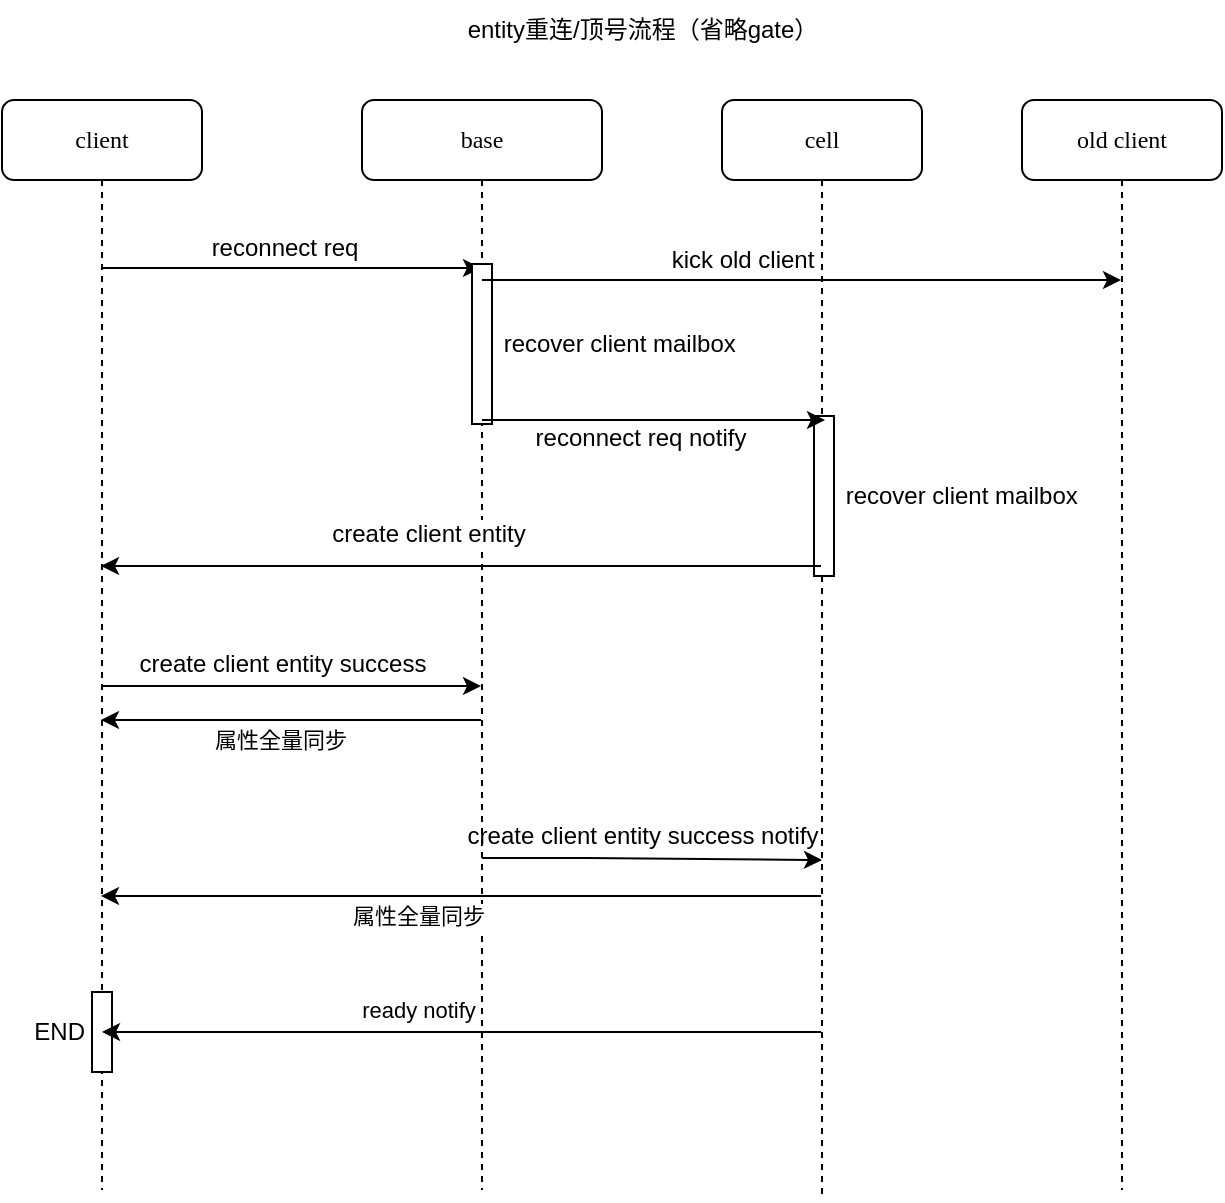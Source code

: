 <mxfile version="20.3.0" type="device"><diagram name="Page-1" id="13e1069c-82ec-6db2-03f1-153e76fe0fe0"><mxGraphModel dx="1055" dy="527" grid="1" gridSize="10" guides="1" tooltips="1" connect="1" arrows="1" fold="1" page="1" pageScale="1" pageWidth="1100" pageHeight="850" background="none" math="0" shadow="0"><root><mxCell id="0"/><mxCell id="1" parent="0"/><mxCell id="7baba1c4bc27f4b0-2" value="client" style="shape=umlLifeline;perimeter=lifelinePerimeter;whiteSpace=wrap;html=1;container=1;collapsible=0;recursiveResize=0;outlineConnect=0;rounded=1;shadow=0;comic=0;labelBackgroundColor=none;strokeWidth=1;fontFamily=Verdana;fontSize=12;align=center;" parent="1" vertex="1"><mxGeometry x="260" y="170" width="100" height="545" as="geometry"/></mxCell><mxCell id="ojT2_yVCDmozjj-x_njR-4" value="" style="endArrow=classic;html=1;rounded=0;" parent="7baba1c4bc27f4b0-2" edge="1"><mxGeometry x="0.006" y="10" relative="1" as="geometry"><mxPoint x="50" y="293" as="sourcePoint"/><mxPoint x="239.5" y="293" as="targetPoint"/><Array as="points"><mxPoint x="116.75" y="293"/></Array><mxPoint as="offset"/></mxGeometry></mxCell><mxCell id="ojT2_yVCDmozjj-x_njR-17" value="END&amp;nbsp; &amp;nbsp; &amp;nbsp; &amp;nbsp; &amp;nbsp; &amp;nbsp; &amp;nbsp;" style="html=1;points=[];perimeter=orthogonalPerimeter;" parent="7baba1c4bc27f4b0-2" vertex="1"><mxGeometry x="45" y="446" width="10" height="40" as="geometry"/></mxCell><mxCell id="7baba1c4bc27f4b0-3" value="base" style="shape=umlLifeline;perimeter=lifelinePerimeter;whiteSpace=wrap;html=1;container=1;collapsible=0;recursiveResize=0;outlineConnect=0;rounded=1;shadow=0;comic=0;labelBackgroundColor=none;strokeWidth=1;fontFamily=Verdana;fontSize=12;align=center;" parent="1" vertex="1"><mxGeometry x="440" y="170" width="120" height="545" as="geometry"/></mxCell><mxCell id="opqYPBr9ySjf7v5Vjz5I-15" value="" style="endArrow=classic;html=1;rounded=0;" parent="7baba1c4bc27f4b0-3" edge="1"><mxGeometry x="0.006" y="10" relative="1" as="geometry"><mxPoint x="-130" y="84" as="sourcePoint"/><mxPoint x="59.5" y="84" as="targetPoint"/><Array as="points"><mxPoint x="-59.5" y="84"/></Array><mxPoint as="offset"/></mxGeometry></mxCell><mxCell id="ojT2_yVCDmozjj-x_njR-2" value="&amp;nbsp; &amp;nbsp; &amp;nbsp; &amp;nbsp; &amp;nbsp; &amp;nbsp; &amp;nbsp; &amp;nbsp; &amp;nbsp; &amp;nbsp; &amp;nbsp; &amp;nbsp; &amp;nbsp; &amp;nbsp; &amp;nbsp; &amp;nbsp; &amp;nbsp; &amp;nbsp; &amp;nbsp; &amp;nbsp; &amp;nbsp;recover client mailbox" style="html=1;points=[];perimeter=orthogonalPerimeter;" parent="7baba1c4bc27f4b0-3" vertex="1"><mxGeometry x="55" y="82" width="10" height="80" as="geometry"/></mxCell><mxCell id="ojT2_yVCDmozjj-x_njR-15" value="" style="endArrow=classic;html=1;rounded=0;fontSize=12;" parent="7baba1c4bc27f4b0-3" edge="1"><mxGeometry width="50" height="50" relative="1" as="geometry"><mxPoint x="229.5" y="466" as="sourcePoint"/><mxPoint x="-130" y="466" as="targetPoint"/><Array as="points"><mxPoint x="81" y="466"/></Array></mxGeometry></mxCell><mxCell id="ojT2_yVCDmozjj-x_njR-16" value="ready notify" style="edgeLabel;html=1;align=center;verticalAlign=middle;resizable=0;points=[];" parent="ojT2_yVCDmozjj-x_njR-15" vertex="1" connectable="0"><mxGeometry x="0.195" y="-2" relative="1" as="geometry"><mxPoint x="13" y="-9" as="offset"/></mxGeometry></mxCell><mxCell id="7baba1c4bc27f4b0-4" value="cell" style="shape=umlLifeline;perimeter=lifelinePerimeter;whiteSpace=wrap;html=1;container=1;collapsible=0;recursiveResize=0;outlineConnect=0;rounded=1;shadow=0;comic=0;labelBackgroundColor=none;strokeWidth=1;fontFamily=Verdana;fontSize=12;align=center;" parent="1" vertex="1"><mxGeometry x="620" y="170" width="100" height="550" as="geometry"/></mxCell><mxCell id="ojT2_yVCDmozjj-x_njR-12" value="&amp;nbsp; &amp;nbsp; &amp;nbsp; &amp;nbsp; &amp;nbsp; &amp;nbsp; &amp;nbsp; &amp;nbsp; &amp;nbsp; &amp;nbsp; &amp;nbsp; &amp;nbsp; &amp;nbsp; &amp;nbsp; &amp;nbsp; &amp;nbsp; &amp;nbsp; &amp;nbsp; &amp;nbsp; &amp;nbsp; &amp;nbsp;recover client mailbox" style="html=1;points=[];perimeter=orthogonalPerimeter;" parent="7baba1c4bc27f4b0-4" vertex="1"><mxGeometry x="46" y="158" width="10" height="80" as="geometry"/></mxCell><mxCell id="3HlF518_ANbhz0S_NQ5V-5" value="" style="endArrow=classic;html=1;rounded=0;" parent="7baba1c4bc27f4b0-4" source="7baba1c4bc27f4b0-3" edge="1"><mxGeometry x="0.006" y="10" relative="1" as="geometry"><mxPoint x="10" y="90" as="sourcePoint"/><mxPoint x="199.5" y="90" as="targetPoint"/><Array as="points"><mxPoint x="80.5" y="90"/></Array><mxPoint as="offset"/></mxGeometry></mxCell><mxCell id="opqYPBr9ySjf7v5Vjz5I-16" value="reconnect req" style="text;html=1;align=center;verticalAlign=middle;resizable=0;points=[];autosize=1;strokeColor=none;fillColor=none;" parent="1" vertex="1"><mxGeometry x="351" y="229" width="100" height="30" as="geometry"/></mxCell><mxCell id="opqYPBr9ySjf7v5Vjz5I-24" value="" style="endArrow=classic;html=1;rounded=0;fontSize=12;" parent="1" source="7baba1c4bc27f4b0-4" edge="1"><mxGeometry width="50" height="50" relative="1" as="geometry"><mxPoint x="499.5" y="403" as="sourcePoint"/><mxPoint x="309.5" y="403" as="targetPoint"/><Array as="points"><mxPoint x="360" y="403"/></Array></mxGeometry></mxCell><mxCell id="opqYPBr9ySjf7v5Vjz5I-25" value="create client entity" style="edgeLabel;html=1;align=center;verticalAlign=middle;resizable=0;points=[];fontSize=12;" parent="opqYPBr9ySjf7v5Vjz5I-24" vertex="1" connectable="0"><mxGeometry x="0.161" y="-1" relative="1" as="geometry"><mxPoint x="12" y="-15" as="offset"/></mxGeometry></mxCell><mxCell id="ynNZ-DDJusHDTPJJFkCi-1" value="entity重连/顶号流程（省略gate）" style="text;html=1;align=center;verticalAlign=middle;resizable=0;points=[];autosize=1;strokeColor=none;fillColor=none;" parent="1" vertex="1"><mxGeometry x="480" y="120" width="200" height="30" as="geometry"/></mxCell><mxCell id="ojT2_yVCDmozjj-x_njR-5" value="create client entity success" style="text;html=1;align=center;verticalAlign=middle;resizable=0;points=[];autosize=1;strokeColor=none;fillColor=none;" parent="1" vertex="1"><mxGeometry x="315" y="437" width="170" height="30" as="geometry"/></mxCell><mxCell id="ojT2_yVCDmozjj-x_njR-6" value="" style="endArrow=classic;html=1;rounded=0;fontSize=12;" parent="1" edge="1"><mxGeometry width="50" height="50" relative="1" as="geometry"><mxPoint x="499.5" y="480" as="sourcePoint"/><mxPoint x="309.5" y="480" as="targetPoint"/><Array as="points"><mxPoint x="360" y="480"/></Array></mxGeometry></mxCell><mxCell id="ojT2_yVCDmozjj-x_njR-8" value="属性全量同步" style="edgeLabel;html=1;align=center;verticalAlign=middle;resizable=0;points=[];" parent="ojT2_yVCDmozjj-x_njR-6" vertex="1" connectable="0"><mxGeometry x="0.195" y="-2" relative="1" as="geometry"><mxPoint x="13" y="12" as="offset"/></mxGeometry></mxCell><mxCell id="ojT2_yVCDmozjj-x_njR-10" value="" style="endArrow=classic;html=1;rounded=0;" parent="1" edge="1"><mxGeometry x="0.006" y="10" relative="1" as="geometry"><mxPoint x="500" y="549" as="sourcePoint"/><mxPoint x="670" y="550" as="targetPoint"/><Array as="points"><mxPoint x="551.75" y="549"/></Array><mxPoint as="offset"/></mxGeometry></mxCell><mxCell id="ojT2_yVCDmozjj-x_njR-11" value="create client entity success notify" style="text;html=1;align=center;verticalAlign=middle;resizable=0;points=[];autosize=1;strokeColor=none;fillColor=none;" parent="1" vertex="1"><mxGeometry x="480" y="523" width="200" height="30" as="geometry"/></mxCell><mxCell id="ojT2_yVCDmozjj-x_njR-13" value="" style="endArrow=classic;html=1;rounded=0;fontSize=12;" parent="1" edge="1"><mxGeometry width="50" height="50" relative="1" as="geometry"><mxPoint x="669.5" y="568" as="sourcePoint"/><mxPoint x="309.5" y="568" as="targetPoint"/><Array as="points"><mxPoint x="520.5" y="568"/></Array></mxGeometry></mxCell><mxCell id="ojT2_yVCDmozjj-x_njR-14" value="属性全量同步" style="edgeLabel;html=1;align=center;verticalAlign=middle;resizable=0;points=[];" parent="ojT2_yVCDmozjj-x_njR-13" vertex="1" connectable="0"><mxGeometry x="0.195" y="-2" relative="1" as="geometry"><mxPoint x="13" y="12" as="offset"/></mxGeometry></mxCell><mxCell id="OY5QO-ijjTYyXRu-VNOH-2" value="" style="endArrow=classic;html=1;rounded=0;" parent="1" edge="1"><mxGeometry x="0.006" y="10" relative="1" as="geometry"><mxPoint x="500" y="330" as="sourcePoint"/><mxPoint x="671.5" y="330" as="targetPoint"/><Array as="points"><mxPoint x="552.5" y="330"/></Array><mxPoint as="offset"/></mxGeometry></mxCell><mxCell id="OY5QO-ijjTYyXRu-VNOH-3" value="reconnect req notify" style="text;html=1;align=center;verticalAlign=middle;resizable=0;points=[];autosize=1;strokeColor=none;fillColor=none;" parent="1" vertex="1"><mxGeometry x="514" y="324" width="130" height="30" as="geometry"/></mxCell><mxCell id="3HlF518_ANbhz0S_NQ5V-1" value="old client" style="shape=umlLifeline;perimeter=lifelinePerimeter;whiteSpace=wrap;html=1;container=1;collapsible=0;recursiveResize=0;outlineConnect=0;rounded=1;shadow=0;comic=0;labelBackgroundColor=none;strokeWidth=1;fontFamily=Verdana;fontSize=12;align=center;" parent="1" vertex="1"><mxGeometry x="770" y="170" width="100" height="545" as="geometry"/></mxCell><mxCell id="3HlF518_ANbhz0S_NQ5V-7" value="kick old client" style="text;html=1;align=center;verticalAlign=middle;resizable=0;points=[];autosize=1;strokeColor=none;fillColor=none;" parent="1" vertex="1"><mxGeometry x="585" y="235" width="90" height="30" as="geometry"/></mxCell></root></mxGraphModel></diagram></mxfile>
